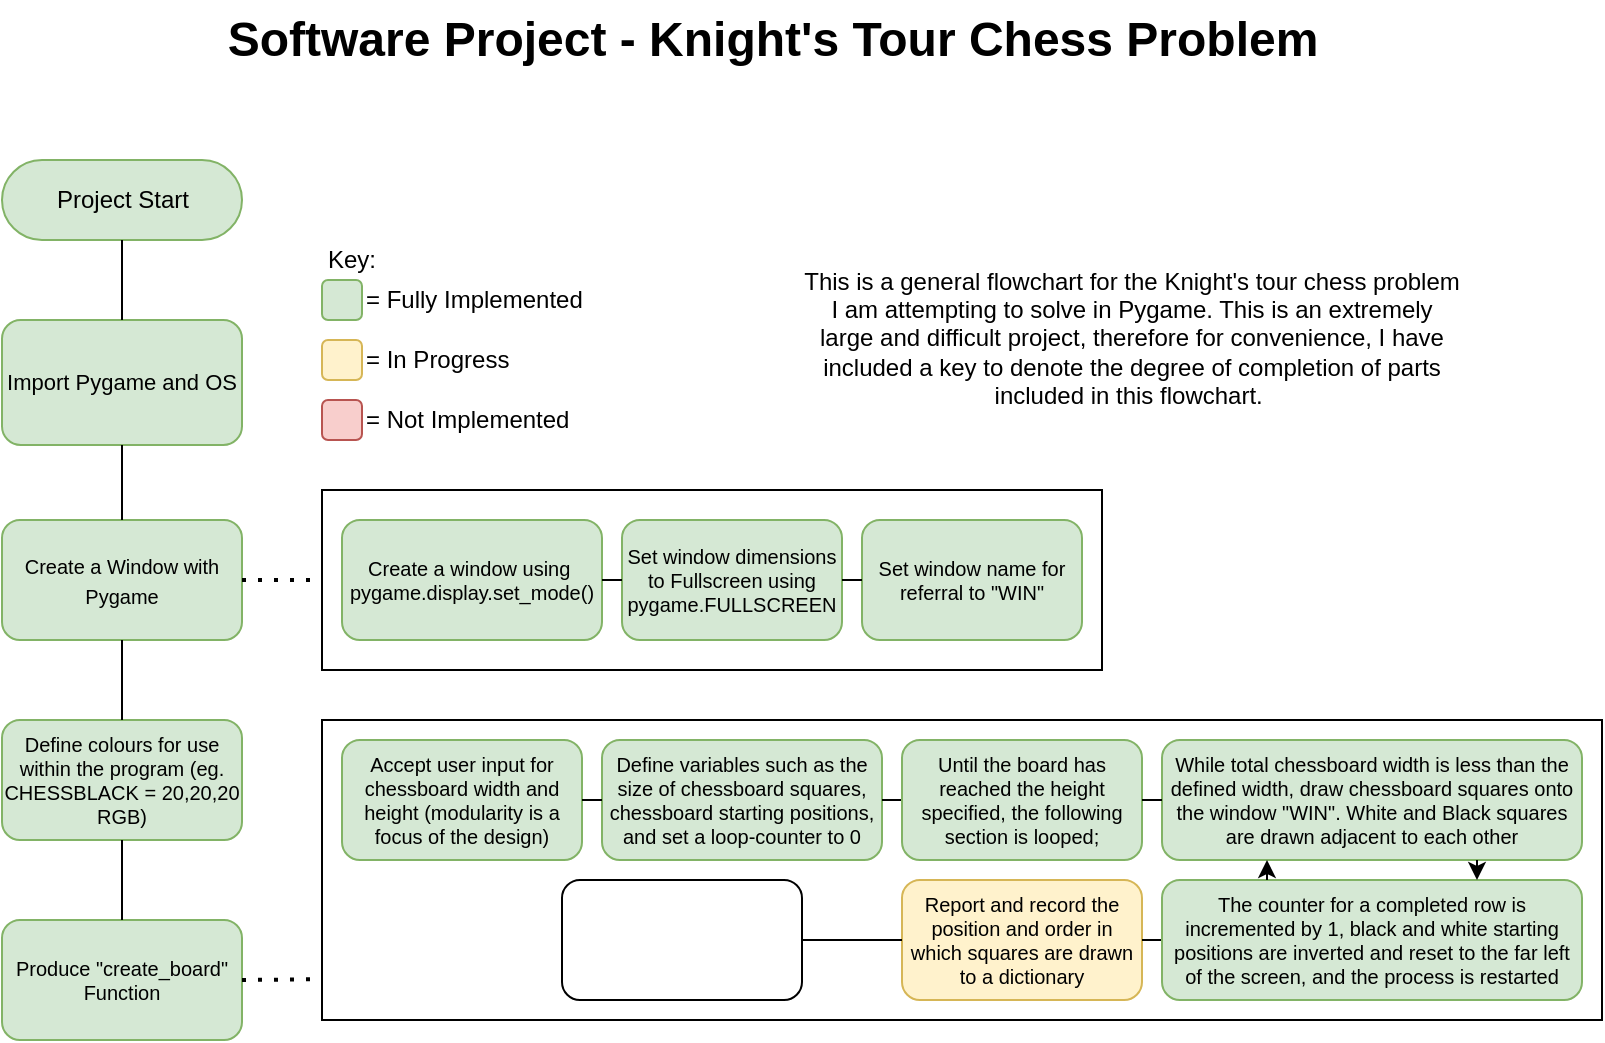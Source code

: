 <mxfile version="20.3.0" type="github"><diagram id="9U3Q2FAloubjgjWKz3vD" name="Page-1"><mxGraphModel dx="859" dy="435" grid="1" gridSize="10" guides="1" tooltips="1" connect="1" arrows="1" fold="1" page="1" pageScale="1" pageWidth="850" pageHeight="1100" math="0" shadow="0"><root><mxCell id="0"/><mxCell id="1" parent="0"/><mxCell id="eTlVAKslrcXKdiBdUREp-3" value="Software Project - Knight's Tour Chess Problem" style="text;strokeColor=none;fillColor=none;html=1;fontSize=24;fontStyle=1;verticalAlign=middle;align=center;" parent="1" vertex="1"><mxGeometry x="124" y="40" width="602" height="40" as="geometry"/></mxCell><mxCell id="eTlVAKslrcXKdiBdUREp-4" value="This is a general flowchart for the Knight's tour chess problem I am attempting to solve in Pygame. This is an extremely large and difficult project, therefore for convenience, I have included a key to denote the degree of completion of parts included in this flowchart.&amp;nbsp;" style="text;html=1;strokeColor=none;fillColor=none;align=center;verticalAlign=middle;whiteSpace=wrap;rounded=0;" parent="1" vertex="1"><mxGeometry x="440" y="157.5" width="330" height="102.5" as="geometry"/></mxCell><mxCell id="eTlVAKslrcXKdiBdUREp-5" value="Key:" style="text;html=1;strokeColor=none;fillColor=none;align=center;verticalAlign=middle;whiteSpace=wrap;rounded=0;" parent="1" vertex="1"><mxGeometry x="200" y="160" width="30" height="20" as="geometry"/></mxCell><mxCell id="eTlVAKslrcXKdiBdUREp-6" value="" style="rounded=1;whiteSpace=wrap;html=1;fillColor=#d5e8d4;strokeColor=#82b366;" parent="1" vertex="1"><mxGeometry x="200" y="180" width="20" height="20" as="geometry"/></mxCell><mxCell id="eTlVAKslrcXKdiBdUREp-7" value="" style="rounded=1;whiteSpace=wrap;html=1;fillColor=#fff2cc;strokeColor=#d6b656;" parent="1" vertex="1"><mxGeometry x="200" y="210" width="20" height="20" as="geometry"/></mxCell><mxCell id="eTlVAKslrcXKdiBdUREp-8" value="" style="rounded=1;whiteSpace=wrap;html=1;fillColor=#f8cecc;strokeColor=#b85450;" parent="1" vertex="1"><mxGeometry x="200" y="240" width="20" height="20" as="geometry"/></mxCell><mxCell id="eTlVAKslrcXKdiBdUREp-10" value="= In Progress" style="text;html=1;strokeColor=none;fillColor=none;align=left;verticalAlign=middle;rounded=0;" parent="1" vertex="1"><mxGeometry x="220" y="212.5" width="70" height="15" as="geometry"/></mxCell><mxCell id="eTlVAKslrcXKdiBdUREp-11" value="= Fully Implemented" style="text;html=1;strokeColor=none;fillColor=none;align=left;verticalAlign=middle;rounded=0;" parent="1" vertex="1"><mxGeometry x="220" y="182.5" width="120" height="15" as="geometry"/></mxCell><mxCell id="eTlVAKslrcXKdiBdUREp-12" value="= Not Implemented" style="text;html=1;strokeColor=none;fillColor=none;align=left;verticalAlign=middle;rounded=0;" parent="1" vertex="1"><mxGeometry x="220" y="235" width="100" height="30" as="geometry"/></mxCell><mxCell id="eTlVAKslrcXKdiBdUREp-13" value="Project Start" style="html=1;dashed=0;whitespace=wrap;shape=mxgraph.dfd.start;fillColor=#d5e8d4;strokeColor=#82b366;" parent="1" vertex="1"><mxGeometry x="40" y="120" width="120" height="40" as="geometry"/></mxCell><mxCell id="eTlVAKslrcXKdiBdUREp-14" value="&lt;font style=&quot;font-size: 11px;&quot;&gt;Import Pygame and OS&lt;/font&gt;" style="rounded=1;whiteSpace=wrap;html=1;fillColor=#d5e8d4;strokeColor=#82b366;" parent="1" vertex="1"><mxGeometry x="40" y="200" width="120" height="62.5" as="geometry"/></mxCell><mxCell id="eTlVAKslrcXKdiBdUREp-15" value="" style="endArrow=none;html=1;rounded=0;fontSize=11;entryX=0.5;entryY=0.5;entryDx=0;entryDy=20;entryPerimeter=0;exitX=0.5;exitY=0;exitDx=0;exitDy=0;" parent="1" source="eTlVAKslrcXKdiBdUREp-14" target="eTlVAKslrcXKdiBdUREp-13" edge="1"><mxGeometry width="50" height="50" relative="1" as="geometry"><mxPoint x="80" y="220" as="sourcePoint"/><mxPoint x="130" y="170" as="targetPoint"/></mxGeometry></mxCell><mxCell id="eTlVAKslrcXKdiBdUREp-17" value="&lt;font style=&quot;font-size: 10px;&quot;&gt;Create a Window with Pygame&lt;/font&gt;" style="rounded=1;whiteSpace=wrap;html=1;fillColor=#d5e8d4;strokeColor=#82b366;" parent="1" vertex="1"><mxGeometry x="40" y="300" width="120" height="60" as="geometry"/></mxCell><mxCell id="eTlVAKslrcXKdiBdUREp-18" value="" style="endArrow=none;html=1;rounded=0;fontSize=10;entryX=0.5;entryY=1;entryDx=0;entryDy=0;exitX=0.5;exitY=0;exitDx=0;exitDy=0;" parent="1" source="eTlVAKslrcXKdiBdUREp-17" target="eTlVAKslrcXKdiBdUREp-14" edge="1"><mxGeometry width="50" height="50" relative="1" as="geometry"><mxPoint x="60" y="280" as="sourcePoint"/><mxPoint x="110" y="230" as="targetPoint"/></mxGeometry></mxCell><mxCell id="K6Ctk4DiYDlHX3P9UcAB-1" value="Produce &quot;create_board&quot; Function" style="rounded=1;whiteSpace=wrap;html=1;fontSize=10;fillColor=#d5e8d4;strokeColor=#82b366;" vertex="1" parent="1"><mxGeometry x="40" y="500" width="120" height="60" as="geometry"/></mxCell><mxCell id="K6Ctk4DiYDlHX3P9UcAB-2" value="" style="rounded=0;whiteSpace=wrap;html=1;fontSize=10;" vertex="1" parent="1"><mxGeometry x="200" y="285" width="390" height="90" as="geometry"/></mxCell><mxCell id="K6Ctk4DiYDlHX3P9UcAB-3" value="" style="endArrow=none;dashed=1;html=1;dashPattern=1 3;strokeWidth=2;rounded=0;fontSize=10;exitX=1;exitY=0.5;exitDx=0;exitDy=0;entryX=0;entryY=0.5;entryDx=0;entryDy=0;" edge="1" parent="1" source="eTlVAKslrcXKdiBdUREp-17" target="K6Ctk4DiYDlHX3P9UcAB-2"><mxGeometry width="50" height="50" relative="1" as="geometry"><mxPoint x="280" y="260" as="sourcePoint"/><mxPoint x="260" y="250" as="targetPoint"/></mxGeometry></mxCell><mxCell id="K6Ctk4DiYDlHX3P9UcAB-4" value="Create a window using&amp;nbsp; pygame.display.set_mode()" style="rounded=1;whiteSpace=wrap;html=1;fontSize=10;fillColor=#d5e8d4;strokeColor=#82b366;" vertex="1" parent="1"><mxGeometry x="210" y="300" width="130" height="60" as="geometry"/></mxCell><mxCell id="K6Ctk4DiYDlHX3P9UcAB-5" value="Set window dimensions to Fullscreen using pygame.FULLSCREEN" style="rounded=1;whiteSpace=wrap;html=1;fontSize=10;fillColor=#d5e8d4;strokeColor=#82b366;" vertex="1" parent="1"><mxGeometry x="350" y="300" width="110" height="60" as="geometry"/></mxCell><mxCell id="K6Ctk4DiYDlHX3P9UcAB-6" value="" style="endArrow=none;html=1;rounded=0;fontSize=10;exitX=1;exitY=0.5;exitDx=0;exitDy=0;entryX=0;entryY=0.5;entryDx=0;entryDy=0;" edge="1" parent="1" source="K6Ctk4DiYDlHX3P9UcAB-4" target="K6Ctk4DiYDlHX3P9UcAB-5"><mxGeometry width="50" height="50" relative="1" as="geometry"><mxPoint x="300" y="305" as="sourcePoint"/><mxPoint x="350" y="255" as="targetPoint"/></mxGeometry></mxCell><mxCell id="K6Ctk4DiYDlHX3P9UcAB-7" value="Set window name for referral to &quot;WIN&quot;" style="rounded=1;whiteSpace=wrap;html=1;fontSize=10;fillColor=#d5e8d4;strokeColor=#82b366;" vertex="1" parent="1"><mxGeometry x="470" y="300" width="110" height="60" as="geometry"/></mxCell><mxCell id="K6Ctk4DiYDlHX3P9UcAB-8" value="" style="endArrow=none;html=1;rounded=0;fontSize=10;exitX=1;exitY=0.5;exitDx=0;exitDy=0;entryX=0;entryY=0.5;entryDx=0;entryDy=0;" edge="1" parent="1" source="K6Ctk4DiYDlHX3P9UcAB-5" target="K6Ctk4DiYDlHX3P9UcAB-7"><mxGeometry width="50" height="50" relative="1" as="geometry"><mxPoint x="420" y="300" as="sourcePoint"/><mxPoint x="470" y="250" as="targetPoint"/></mxGeometry></mxCell><mxCell id="K6Ctk4DiYDlHX3P9UcAB-9" value="Define colours for use within the program (eg. CHESSBLACK = 20,20,20 RGB)" style="rounded=1;whiteSpace=wrap;html=1;fontSize=10;fillColor=#d5e8d4;strokeColor=#82b366;" vertex="1" parent="1"><mxGeometry x="40" y="400" width="120" height="60" as="geometry"/></mxCell><mxCell id="K6Ctk4DiYDlHX3P9UcAB-10" value="" style="endArrow=none;html=1;rounded=0;fontSize=10;entryX=0.5;entryY=1;entryDx=0;entryDy=0;exitX=0.5;exitY=0;exitDx=0;exitDy=0;" edge="1" parent="1" source="K6Ctk4DiYDlHX3P9UcAB-9" target="eTlVAKslrcXKdiBdUREp-17"><mxGeometry width="50" height="50" relative="1" as="geometry"><mxPoint x="240" y="510" as="sourcePoint"/><mxPoint x="290" y="460" as="targetPoint"/></mxGeometry></mxCell><mxCell id="K6Ctk4DiYDlHX3P9UcAB-11" value="" style="endArrow=none;html=1;rounded=0;fontSize=10;entryX=0.5;entryY=1;entryDx=0;entryDy=0;exitX=0.5;exitY=0;exitDx=0;exitDy=0;" edge="1" parent="1" source="K6Ctk4DiYDlHX3P9UcAB-1" target="K6Ctk4DiYDlHX3P9UcAB-9"><mxGeometry width="50" height="50" relative="1" as="geometry"><mxPoint x="210" y="520" as="sourcePoint"/><mxPoint x="260" y="470" as="targetPoint"/></mxGeometry></mxCell><mxCell id="K6Ctk4DiYDlHX3P9UcAB-12" value="" style="rounded=0;whiteSpace=wrap;html=1;fontSize=10;" vertex="1" parent="1"><mxGeometry x="200" y="400" width="640" height="150" as="geometry"/></mxCell><mxCell id="K6Ctk4DiYDlHX3P9UcAB-13" value="Accept user input for chessboard width and height (modularity is a focus of the design)" style="rounded=1;whiteSpace=wrap;html=1;fontSize=10;fillColor=#d5e8d4;strokeColor=#82b366;" vertex="1" parent="1"><mxGeometry x="210" y="410" width="120" height="60" as="geometry"/></mxCell><mxCell id="K6Ctk4DiYDlHX3P9UcAB-14" value="" style="endArrow=none;dashed=1;html=1;dashPattern=1 3;strokeWidth=2;rounded=0;fontSize=10;exitX=1;exitY=0.5;exitDx=0;exitDy=0;entryX=0;entryY=0.864;entryDx=0;entryDy=0;entryPerimeter=0;" edge="1" parent="1" source="K6Ctk4DiYDlHX3P9UcAB-1" target="K6Ctk4DiYDlHX3P9UcAB-12"><mxGeometry width="50" height="50" relative="1" as="geometry"><mxPoint x="350" y="510" as="sourcePoint"/><mxPoint x="260" y="530" as="targetPoint"/></mxGeometry></mxCell><mxCell id="K6Ctk4DiYDlHX3P9UcAB-15" value="Define variables such as the size of chessboard squares, chessboard starting positions, and set a loop-counter to 0" style="rounded=1;whiteSpace=wrap;html=1;fontSize=10;fillColor=#d5e8d4;strokeColor=#82b366;" vertex="1" parent="1"><mxGeometry x="340" y="410" width="140" height="60" as="geometry"/></mxCell><mxCell id="K6Ctk4DiYDlHX3P9UcAB-16" value="" style="endArrow=none;html=1;rounded=0;fontSize=10;exitX=1;exitY=0.5;exitDx=0;exitDy=0;entryX=0;entryY=0.5;entryDx=0;entryDy=0;" edge="1" parent="1" source="K6Ctk4DiYDlHX3P9UcAB-13" target="K6Ctk4DiYDlHX3P9UcAB-15"><mxGeometry width="50" height="50" relative="1" as="geometry"><mxPoint x="450" y="470" as="sourcePoint"/><mxPoint x="500" y="420" as="targetPoint"/></mxGeometry></mxCell><mxCell id="K6Ctk4DiYDlHX3P9UcAB-17" value="While total chessboard width is less than the defined width, draw chessboard squares onto the window &quot;WIN&quot;. White and Black squares are drawn adjacent to each other" style="rounded=1;whiteSpace=wrap;html=1;fontSize=10;fillColor=#d5e8d4;strokeColor=#82b366;" vertex="1" parent="1"><mxGeometry x="620" y="410" width="210" height="60" as="geometry"/></mxCell><mxCell id="K6Ctk4DiYDlHX3P9UcAB-18" value="" style="endArrow=none;html=1;rounded=0;fontSize=10;exitX=1;exitY=0.5;exitDx=0;exitDy=0;entryX=0;entryY=0.5;entryDx=0;entryDy=0;" edge="1" parent="1" source="K6Ctk4DiYDlHX3P9UcAB-15" target="K6Ctk4DiYDlHX3P9UcAB-23"><mxGeometry width="50" height="50" relative="1" as="geometry"><mxPoint x="550" y="490" as="sourcePoint"/><mxPoint x="480" y="390" as="targetPoint"/></mxGeometry></mxCell><mxCell id="K6Ctk4DiYDlHX3P9UcAB-19" value="Report and record the position and order in which squares are drawn to a dictionary" style="rounded=1;whiteSpace=wrap;html=1;fontSize=10;fillColor=#fff2cc;strokeColor=#d6b656;" vertex="1" parent="1"><mxGeometry x="490" y="480" width="120" height="60" as="geometry"/></mxCell><mxCell id="K6Ctk4DiYDlHX3P9UcAB-20" value="" style="endArrow=none;html=1;rounded=0;fontSize=10;entryX=1;entryY=0.5;entryDx=0;entryDy=0;exitX=0;exitY=0.5;exitDx=0;exitDy=0;" edge="1" parent="1" source="K6Ctk4DiYDlHX3P9UcAB-25" target="K6Ctk4DiYDlHX3P9UcAB-19"><mxGeometry width="50" height="50" relative="1" as="geometry"><mxPoint x="530" y="380" as="sourcePoint"/><mxPoint x="650" y="440" as="targetPoint"/></mxGeometry></mxCell><mxCell id="K6Ctk4DiYDlHX3P9UcAB-21" value="" style="rounded=1;whiteSpace=wrap;html=1;fontSize=10;" vertex="1" parent="1"><mxGeometry x="320" y="480" width="120" height="60" as="geometry"/></mxCell><mxCell id="K6Ctk4DiYDlHX3P9UcAB-22" value="" style="endArrow=none;html=1;rounded=0;fontSize=10;entryX=0;entryY=0.5;entryDx=0;entryDy=0;exitX=1;exitY=0.5;exitDx=0;exitDy=0;" edge="1" parent="1" source="K6Ctk4DiYDlHX3P9UcAB-21" target="K6Ctk4DiYDlHX3P9UcAB-19"><mxGeometry width="50" height="50" relative="1" as="geometry"><mxPoint x="570" y="500" as="sourcePoint"/><mxPoint x="620" y="450" as="targetPoint"/></mxGeometry></mxCell><mxCell id="K6Ctk4DiYDlHX3P9UcAB-23" value="Until the board has reached the height specified, the following section is looped;" style="rounded=1;whiteSpace=wrap;html=1;fontSize=10;fillColor=#d5e8d4;strokeColor=#82b366;" vertex="1" parent="1"><mxGeometry x="490" y="410" width="120" height="60" as="geometry"/></mxCell><mxCell id="K6Ctk4DiYDlHX3P9UcAB-24" value="" style="endArrow=none;html=1;rounded=0;fontSize=10;entryX=0;entryY=0.5;entryDx=0;entryDy=0;exitX=1;exitY=0.5;exitDx=0;exitDy=0;" edge="1" parent="1" source="K6Ctk4DiYDlHX3P9UcAB-23" target="K6Ctk4DiYDlHX3P9UcAB-17"><mxGeometry width="50" height="50" relative="1" as="geometry"><mxPoint x="510" y="430" as="sourcePoint"/><mxPoint x="560" y="380" as="targetPoint"/></mxGeometry></mxCell><mxCell id="K6Ctk4DiYDlHX3P9UcAB-25" value="The counter for a completed row is incremented by 1, black and white starting positions are inverted and reset to the far left of the screen, and the process is restarted" style="rounded=1;whiteSpace=wrap;html=1;fontSize=10;fillColor=#d5e8d4;strokeColor=#82b366;" vertex="1" parent="1"><mxGeometry x="620" y="480" width="210" height="60" as="geometry"/></mxCell><mxCell id="K6Ctk4DiYDlHX3P9UcAB-27" value="" style="endArrow=classic;html=1;rounded=0;fontSize=10;exitX=0.75;exitY=1;exitDx=0;exitDy=0;entryX=0.75;entryY=0;entryDx=0;entryDy=0;" edge="1" parent="1" source="K6Ctk4DiYDlHX3P9UcAB-17" target="K6Ctk4DiYDlHX3P9UcAB-25"><mxGeometry width="50" height="50" relative="1" as="geometry"><mxPoint x="530" y="460" as="sourcePoint"/><mxPoint x="580" y="410" as="targetPoint"/></mxGeometry></mxCell><mxCell id="K6Ctk4DiYDlHX3P9UcAB-28" value="" style="endArrow=classic;html=1;rounded=0;fontSize=10;exitX=0.25;exitY=0;exitDx=0;exitDy=0;entryX=0.25;entryY=1;entryDx=0;entryDy=0;" edge="1" parent="1" source="K6Ctk4DiYDlHX3P9UcAB-25" target="K6Ctk4DiYDlHX3P9UcAB-17"><mxGeometry width="50" height="50" relative="1" as="geometry"><mxPoint x="530" y="460" as="sourcePoint"/><mxPoint x="580" y="410" as="targetPoint"/></mxGeometry></mxCell></root></mxGraphModel></diagram></mxfile>